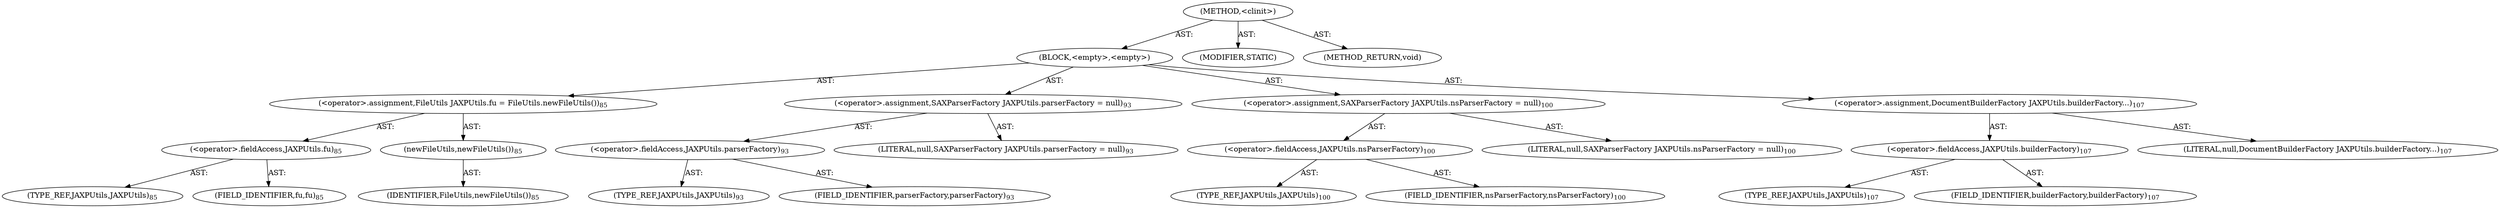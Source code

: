 digraph "&lt;clinit&gt;" {  
"111669149708" [label = <(METHOD,&lt;clinit&gt;)> ]
"25769803814" [label = <(BLOCK,&lt;empty&gt;,&lt;empty&gt;)> ]
"30064771150" [label = <(&lt;operator&gt;.assignment,FileUtils JAXPUtils.fu = FileUtils.newFileUtils())<SUB>85</SUB>> ]
"30064771151" [label = <(&lt;operator&gt;.fieldAccess,JAXPUtils.fu)<SUB>85</SUB>> ]
"180388626443" [label = <(TYPE_REF,JAXPUtils,JAXPUtils)<SUB>85</SUB>> ]
"55834574859" [label = <(FIELD_IDENTIFIER,fu,fu)<SUB>85</SUB>> ]
"30064771152" [label = <(newFileUtils,newFileUtils())<SUB>85</SUB>> ]
"68719476777" [label = <(IDENTIFIER,FileUtils,newFileUtils())<SUB>85</SUB>> ]
"30064771153" [label = <(&lt;operator&gt;.assignment,SAXParserFactory JAXPUtils.parserFactory = null)<SUB>93</SUB>> ]
"30064771154" [label = <(&lt;operator&gt;.fieldAccess,JAXPUtils.parserFactory)<SUB>93</SUB>> ]
"180388626444" [label = <(TYPE_REF,JAXPUtils,JAXPUtils)<SUB>93</SUB>> ]
"55834574860" [label = <(FIELD_IDENTIFIER,parserFactory,parserFactory)<SUB>93</SUB>> ]
"90194313227" [label = <(LITERAL,null,SAXParserFactory JAXPUtils.parserFactory = null)<SUB>93</SUB>> ]
"30064771155" [label = <(&lt;operator&gt;.assignment,SAXParserFactory JAXPUtils.nsParserFactory = null)<SUB>100</SUB>> ]
"30064771156" [label = <(&lt;operator&gt;.fieldAccess,JAXPUtils.nsParserFactory)<SUB>100</SUB>> ]
"180388626445" [label = <(TYPE_REF,JAXPUtils,JAXPUtils)<SUB>100</SUB>> ]
"55834574861" [label = <(FIELD_IDENTIFIER,nsParserFactory,nsParserFactory)<SUB>100</SUB>> ]
"90194313228" [label = <(LITERAL,null,SAXParserFactory JAXPUtils.nsParserFactory = null)<SUB>100</SUB>> ]
"30064771157" [label = <(&lt;operator&gt;.assignment,DocumentBuilderFactory JAXPUtils.builderFactory...)<SUB>107</SUB>> ]
"30064771158" [label = <(&lt;operator&gt;.fieldAccess,JAXPUtils.builderFactory)<SUB>107</SUB>> ]
"180388626446" [label = <(TYPE_REF,JAXPUtils,JAXPUtils)<SUB>107</SUB>> ]
"55834574862" [label = <(FIELD_IDENTIFIER,builderFactory,builderFactory)<SUB>107</SUB>> ]
"90194313229" [label = <(LITERAL,null,DocumentBuilderFactory JAXPUtils.builderFactory...)<SUB>107</SUB>> ]
"133143986208" [label = <(MODIFIER,STATIC)> ]
"128849018892" [label = <(METHOD_RETURN,void)> ]
  "111669149708" -> "25769803814"  [ label = "AST: "] 
  "111669149708" -> "133143986208"  [ label = "AST: "] 
  "111669149708" -> "128849018892"  [ label = "AST: "] 
  "25769803814" -> "30064771150"  [ label = "AST: "] 
  "25769803814" -> "30064771153"  [ label = "AST: "] 
  "25769803814" -> "30064771155"  [ label = "AST: "] 
  "25769803814" -> "30064771157"  [ label = "AST: "] 
  "30064771150" -> "30064771151"  [ label = "AST: "] 
  "30064771150" -> "30064771152"  [ label = "AST: "] 
  "30064771151" -> "180388626443"  [ label = "AST: "] 
  "30064771151" -> "55834574859"  [ label = "AST: "] 
  "30064771152" -> "68719476777"  [ label = "AST: "] 
  "30064771153" -> "30064771154"  [ label = "AST: "] 
  "30064771153" -> "90194313227"  [ label = "AST: "] 
  "30064771154" -> "180388626444"  [ label = "AST: "] 
  "30064771154" -> "55834574860"  [ label = "AST: "] 
  "30064771155" -> "30064771156"  [ label = "AST: "] 
  "30064771155" -> "90194313228"  [ label = "AST: "] 
  "30064771156" -> "180388626445"  [ label = "AST: "] 
  "30064771156" -> "55834574861"  [ label = "AST: "] 
  "30064771157" -> "30064771158"  [ label = "AST: "] 
  "30064771157" -> "90194313229"  [ label = "AST: "] 
  "30064771158" -> "180388626446"  [ label = "AST: "] 
  "30064771158" -> "55834574862"  [ label = "AST: "] 
}
